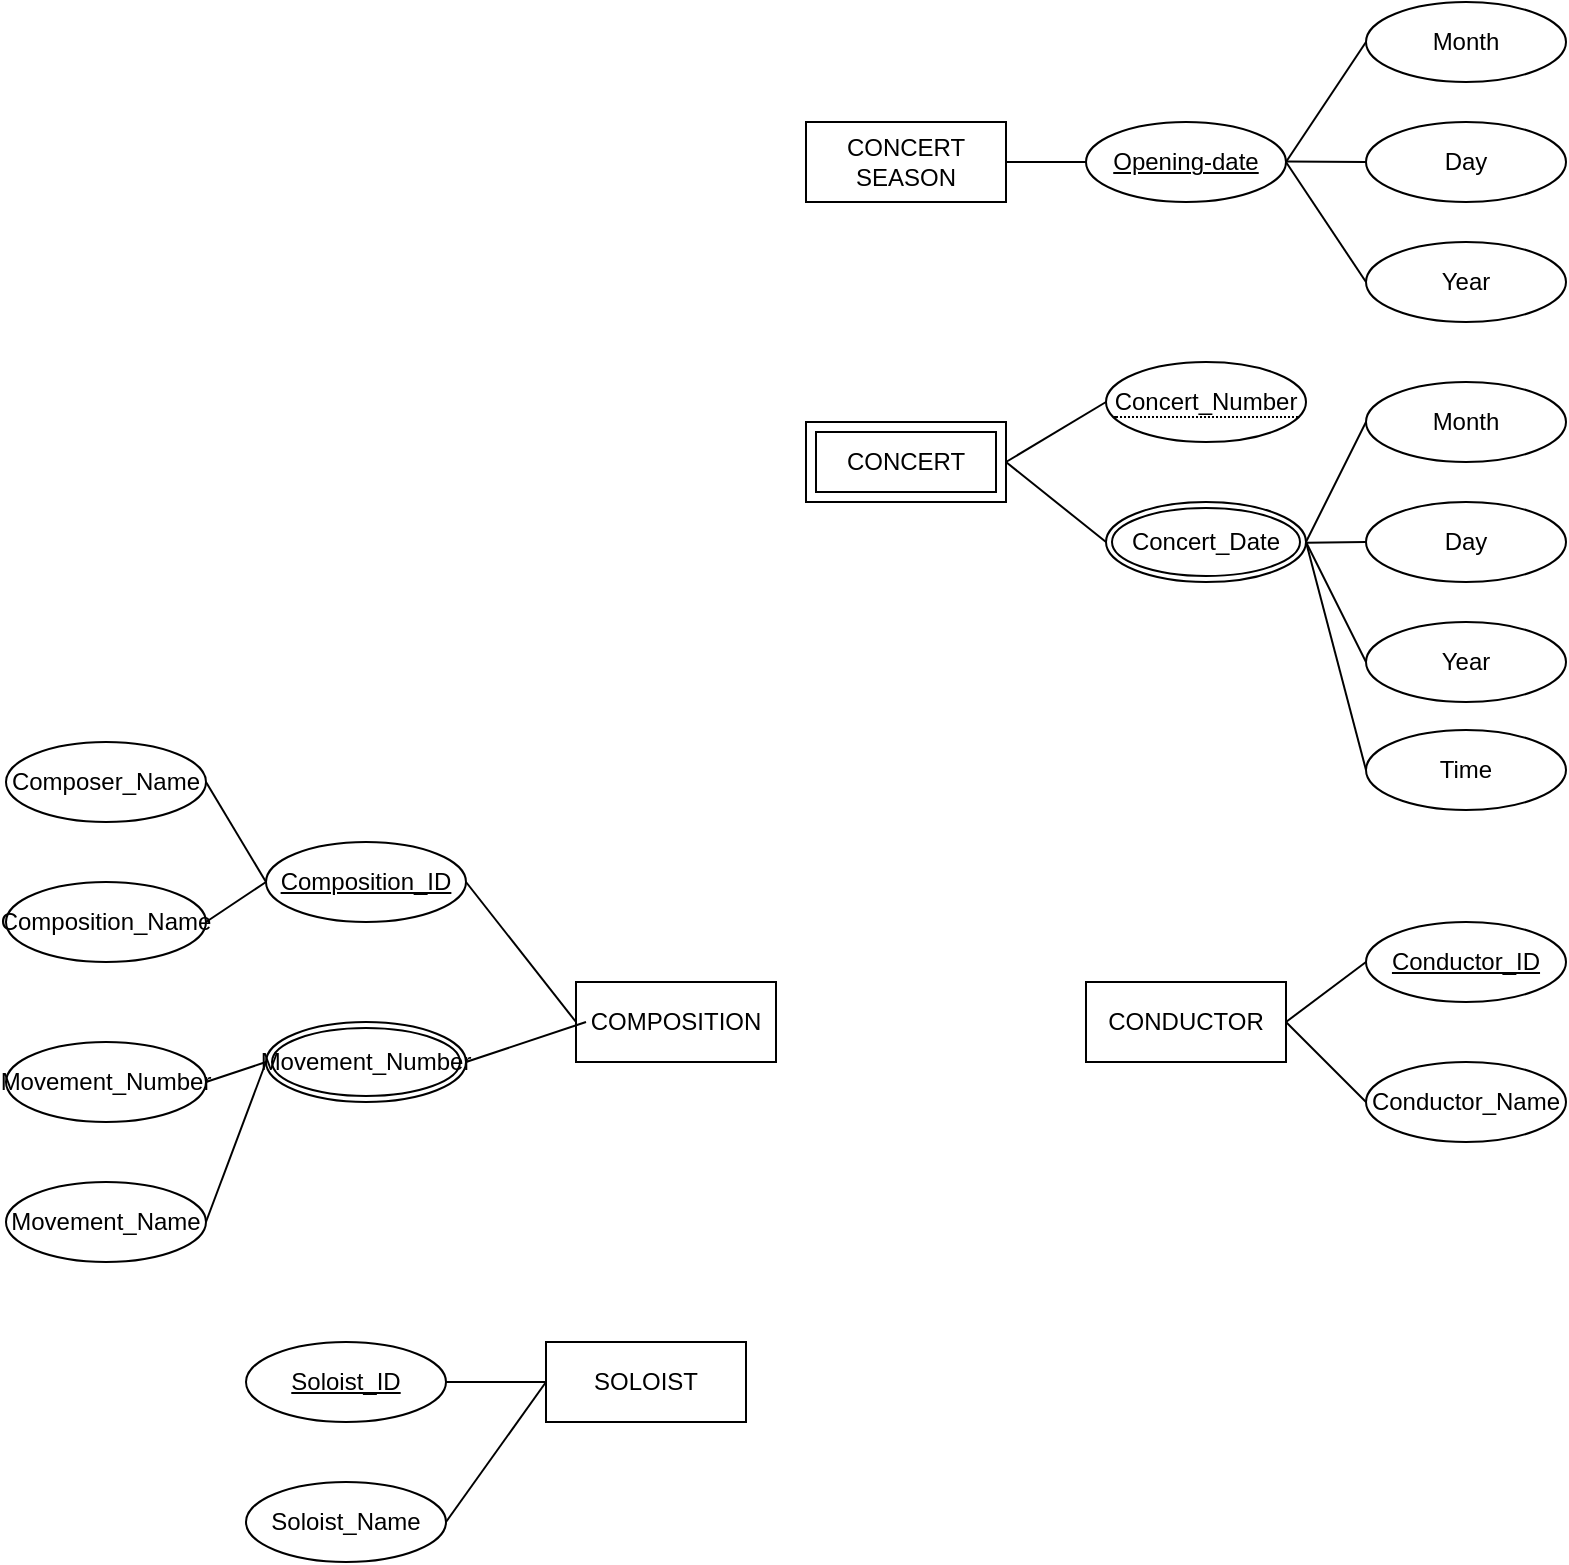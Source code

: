 <mxfile version="20.4.0" type="github" pages="2">
  <diagram id="RpsQzSNQOiCnJd_axAOH" name="交響樂團資料庫">
    <mxGraphModel dx="1280" dy="513" grid="1" gridSize="10" guides="1" tooltips="1" connect="1" arrows="1" fold="1" page="1" pageScale="1" pageWidth="1169" pageHeight="827" math="0" shadow="0">
      <root>
        <mxCell id="0" />
        <mxCell id="1" parent="0" />
        <mxCell id="nQKAfLNm-9qSimOXwwPb-1" value="CONCERT SEASON" style="whiteSpace=wrap;html=1;align=center;" vertex="1" parent="1">
          <mxGeometry x="600" y="70" width="100" height="40" as="geometry" />
        </mxCell>
        <mxCell id="nQKAfLNm-9qSimOXwwPb-61" style="edgeStyle=none;rounded=0;orthogonalLoop=1;jettySize=auto;html=1;exitX=0;exitY=0.5;exitDx=0;exitDy=0;entryX=1;entryY=0.5;entryDx=0;entryDy=0;endArrow=none;endFill=0;" edge="1" parent="1" source="nQKAfLNm-9qSimOXwwPb-3" target="nQKAfLNm-9qSimOXwwPb-33">
          <mxGeometry relative="1" as="geometry" />
        </mxCell>
        <mxCell id="nQKAfLNm-9qSimOXwwPb-3" value="COMPOSITION" style="whiteSpace=wrap;html=1;align=center;" vertex="1" parent="1">
          <mxGeometry x="485" y="500" width="100" height="40" as="geometry" />
        </mxCell>
        <mxCell id="nQKAfLNm-9qSimOXwwPb-4" value="CONDUCTOR" style="whiteSpace=wrap;html=1;align=center;" vertex="1" parent="1">
          <mxGeometry x="740" y="500" width="100" height="40" as="geometry" />
        </mxCell>
        <mxCell id="nQKAfLNm-9qSimOXwwPb-5" value="SOLOIST" style="whiteSpace=wrap;html=1;align=center;" vertex="1" parent="1">
          <mxGeometry x="470" y="680" width="100" height="40" as="geometry" />
        </mxCell>
        <mxCell id="nQKAfLNm-9qSimOXwwPb-10" value="Opening-date" style="ellipse;whiteSpace=wrap;html=1;align=center;fontStyle=4;" vertex="1" parent="1">
          <mxGeometry x="740" y="70" width="100" height="40" as="geometry" />
        </mxCell>
        <mxCell id="nQKAfLNm-9qSimOXwwPb-48" style="edgeStyle=none;rounded=0;orthogonalLoop=1;jettySize=auto;html=1;exitX=0;exitY=0.5;exitDx=0;exitDy=0;entryX=1;entryY=0.5;entryDx=0;entryDy=0;endArrow=none;endFill=0;" edge="1" parent="1" source="nQKAfLNm-9qSimOXwwPb-11" target="nQKAfLNm-9qSimOXwwPb-10">
          <mxGeometry relative="1" as="geometry" />
        </mxCell>
        <mxCell id="nQKAfLNm-9qSimOXwwPb-11" value="Month" style="ellipse;whiteSpace=wrap;html=1;align=center;" vertex="1" parent="1">
          <mxGeometry x="880" y="10" width="100" height="40" as="geometry" />
        </mxCell>
        <mxCell id="nQKAfLNm-9qSimOXwwPb-49" style="edgeStyle=none;rounded=0;orthogonalLoop=1;jettySize=auto;html=1;exitX=0;exitY=0.5;exitDx=0;exitDy=0;endArrow=none;endFill=0;" edge="1" parent="1" source="nQKAfLNm-9qSimOXwwPb-12">
          <mxGeometry relative="1" as="geometry">
            <mxPoint x="840" y="89.765" as="targetPoint" />
          </mxGeometry>
        </mxCell>
        <mxCell id="nQKAfLNm-9qSimOXwwPb-12" value="Day" style="ellipse;whiteSpace=wrap;html=1;align=center;" vertex="1" parent="1">
          <mxGeometry x="880" y="70" width="100" height="40" as="geometry" />
        </mxCell>
        <mxCell id="nQKAfLNm-9qSimOXwwPb-50" style="edgeStyle=none;rounded=0;orthogonalLoop=1;jettySize=auto;html=1;exitX=0;exitY=0.5;exitDx=0;exitDy=0;entryX=1;entryY=0.5;entryDx=0;entryDy=0;endArrow=none;endFill=0;" edge="1" parent="1" source="nQKAfLNm-9qSimOXwwPb-13" target="nQKAfLNm-9qSimOXwwPb-10">
          <mxGeometry relative="1" as="geometry" />
        </mxCell>
        <mxCell id="nQKAfLNm-9qSimOXwwPb-13" value="Year" style="ellipse;whiteSpace=wrap;html=1;align=center;" vertex="1" parent="1">
          <mxGeometry x="880" y="130" width="100" height="40" as="geometry" />
        </mxCell>
        <mxCell id="nQKAfLNm-9qSimOXwwPb-54" style="edgeStyle=none;rounded=0;orthogonalLoop=1;jettySize=auto;html=1;exitX=0;exitY=0.5;exitDx=0;exitDy=0;entryX=1;entryY=0.5;entryDx=0;entryDy=0;endArrow=none;endFill=0;" edge="1" parent="1" source="nQKAfLNm-9qSimOXwwPb-22" target="nQKAfLNm-9qSimOXwwPb-32">
          <mxGeometry relative="1" as="geometry" />
        </mxCell>
        <mxCell id="nQKAfLNm-9qSimOXwwPb-22" value="Month" style="ellipse;whiteSpace=wrap;html=1;align=center;" vertex="1" parent="1">
          <mxGeometry x="880" y="200" width="100" height="40" as="geometry" />
        </mxCell>
        <mxCell id="nQKAfLNm-9qSimOXwwPb-55" style="edgeStyle=none;rounded=0;orthogonalLoop=1;jettySize=auto;html=1;exitX=0;exitY=0.5;exitDx=0;exitDy=0;endArrow=none;endFill=0;" edge="1" parent="1" source="nQKAfLNm-9qSimOXwwPb-23">
          <mxGeometry relative="1" as="geometry">
            <mxPoint x="850" y="280.353" as="targetPoint" />
          </mxGeometry>
        </mxCell>
        <mxCell id="nQKAfLNm-9qSimOXwwPb-23" value="Day" style="ellipse;whiteSpace=wrap;html=1;align=center;" vertex="1" parent="1">
          <mxGeometry x="880" y="260" width="100" height="40" as="geometry" />
        </mxCell>
        <mxCell id="nQKAfLNm-9qSimOXwwPb-56" style="edgeStyle=none;rounded=0;orthogonalLoop=1;jettySize=auto;html=1;exitX=0;exitY=0.5;exitDx=0;exitDy=0;endArrow=none;endFill=0;" edge="1" parent="1" source="nQKAfLNm-9qSimOXwwPb-24">
          <mxGeometry relative="1" as="geometry">
            <mxPoint x="850" y="280.0" as="targetPoint" />
          </mxGeometry>
        </mxCell>
        <mxCell id="nQKAfLNm-9qSimOXwwPb-24" value="Year" style="ellipse;whiteSpace=wrap;html=1;align=center;" vertex="1" parent="1">
          <mxGeometry x="880" y="320" width="100" height="40" as="geometry" />
        </mxCell>
        <mxCell id="nQKAfLNm-9qSimOXwwPb-58" style="edgeStyle=none;rounded=0;orthogonalLoop=1;jettySize=auto;html=1;exitX=0;exitY=0.5;exitDx=0;exitDy=0;entryX=1;entryY=0.5;entryDx=0;entryDy=0;endArrow=none;endFill=0;" edge="1" parent="1" source="nQKAfLNm-9qSimOXwwPb-25" target="nQKAfLNm-9qSimOXwwPb-32">
          <mxGeometry relative="1" as="geometry" />
        </mxCell>
        <mxCell id="nQKAfLNm-9qSimOXwwPb-25" value="Time" style="ellipse;whiteSpace=wrap;html=1;align=center;" vertex="1" parent="1">
          <mxGeometry x="880" y="374" width="100" height="40" as="geometry" />
        </mxCell>
        <mxCell id="nQKAfLNm-9qSimOXwwPb-53" style="edgeStyle=none;rounded=0;orthogonalLoop=1;jettySize=auto;html=1;exitX=0;exitY=0.5;exitDx=0;exitDy=0;entryX=1;entryY=0.5;entryDx=0;entryDy=0;endArrow=none;endFill=0;" edge="1" parent="1" source="nQKAfLNm-9qSimOXwwPb-32" target="nQKAfLNm-9qSimOXwwPb-45">
          <mxGeometry relative="1" as="geometry" />
        </mxCell>
        <mxCell id="nQKAfLNm-9qSimOXwwPb-32" value="Concert_Date" style="ellipse;shape=doubleEllipse;margin=3;whiteSpace=wrap;html=1;align=center;" vertex="1" parent="1">
          <mxGeometry x="750" y="260" width="100" height="40" as="geometry" />
        </mxCell>
        <mxCell id="nQKAfLNm-9qSimOXwwPb-63" style="edgeStyle=none;rounded=0;orthogonalLoop=1;jettySize=auto;html=1;exitX=0;exitY=0.5;exitDx=0;exitDy=0;entryX=1;entryY=0.5;entryDx=0;entryDy=0;endArrow=none;endFill=0;" edge="1" parent="1" source="nQKAfLNm-9qSimOXwwPb-33" target="nQKAfLNm-9qSimOXwwPb-34">
          <mxGeometry relative="1" as="geometry" />
        </mxCell>
        <mxCell id="nQKAfLNm-9qSimOXwwPb-33" value="Composition_ID" style="ellipse;whiteSpace=wrap;html=1;align=center;fontStyle=4;" vertex="1" parent="1">
          <mxGeometry x="330" y="430" width="100" height="40" as="geometry" />
        </mxCell>
        <mxCell id="nQKAfLNm-9qSimOXwwPb-34" value="Composer_Name" style="ellipse;whiteSpace=wrap;html=1;align=center;" vertex="1" parent="1">
          <mxGeometry x="200" y="380" width="100" height="40" as="geometry" />
        </mxCell>
        <mxCell id="nQKAfLNm-9qSimOXwwPb-64" style="edgeStyle=none;rounded=0;orthogonalLoop=1;jettySize=auto;html=1;exitX=1;exitY=0.5;exitDx=0;exitDy=0;endArrow=none;endFill=0;" edge="1" parent="1" source="nQKAfLNm-9qSimOXwwPb-35">
          <mxGeometry relative="1" as="geometry">
            <mxPoint x="330" y="450" as="targetPoint" />
          </mxGeometry>
        </mxCell>
        <mxCell id="nQKAfLNm-9qSimOXwwPb-35" value="Composition_Name" style="ellipse;whiteSpace=wrap;html=1;align=center;" vertex="1" parent="1">
          <mxGeometry x="200" y="450" width="100" height="40" as="geometry" />
        </mxCell>
        <mxCell id="nQKAfLNm-9qSimOXwwPb-65" style="edgeStyle=none;rounded=0;orthogonalLoop=1;jettySize=auto;html=1;exitX=1;exitY=0.5;exitDx=0;exitDy=0;entryX=0;entryY=0.5;entryDx=0;entryDy=0;endArrow=none;endFill=0;" edge="1" parent="1" source="nQKAfLNm-9qSimOXwwPb-37" target="nQKAfLNm-9qSimOXwwPb-39">
          <mxGeometry relative="1" as="geometry" />
        </mxCell>
        <mxCell id="nQKAfLNm-9qSimOXwwPb-37" value="Movement_Number" style="ellipse;whiteSpace=wrap;html=1;align=center;" vertex="1" parent="1">
          <mxGeometry x="200" y="530" width="100" height="40" as="geometry" />
        </mxCell>
        <mxCell id="nQKAfLNm-9qSimOXwwPb-66" style="edgeStyle=none;rounded=0;orthogonalLoop=1;jettySize=auto;html=1;exitX=1;exitY=0.5;exitDx=0;exitDy=0;endArrow=none;endFill=0;" edge="1" parent="1" source="nQKAfLNm-9qSimOXwwPb-38">
          <mxGeometry relative="1" as="geometry">
            <mxPoint x="330" y="540" as="targetPoint" />
          </mxGeometry>
        </mxCell>
        <mxCell id="nQKAfLNm-9qSimOXwwPb-38" value="Movement_Name" style="ellipse;whiteSpace=wrap;html=1;align=center;" vertex="1" parent="1">
          <mxGeometry x="200" y="600" width="100" height="40" as="geometry" />
        </mxCell>
        <mxCell id="nQKAfLNm-9qSimOXwwPb-62" style="edgeStyle=none;rounded=0;orthogonalLoop=1;jettySize=auto;html=1;exitX=1;exitY=0.5;exitDx=0;exitDy=0;endArrow=none;endFill=0;" edge="1" parent="1" source="nQKAfLNm-9qSimOXwwPb-39">
          <mxGeometry relative="1" as="geometry">
            <mxPoint x="490" y="520" as="targetPoint" />
          </mxGeometry>
        </mxCell>
        <mxCell id="nQKAfLNm-9qSimOXwwPb-39" value="Movement_Number" style="ellipse;shape=doubleEllipse;margin=3;whiteSpace=wrap;html=1;align=center;" vertex="1" parent="1">
          <mxGeometry x="330" y="520" width="100" height="40" as="geometry" />
        </mxCell>
        <mxCell id="nQKAfLNm-9qSimOXwwPb-59" style="edgeStyle=none;rounded=0;orthogonalLoop=1;jettySize=auto;html=1;exitX=0;exitY=0.5;exitDx=0;exitDy=0;entryX=1;entryY=0.5;entryDx=0;entryDy=0;endArrow=none;endFill=0;" edge="1" parent="1" source="nQKAfLNm-9qSimOXwwPb-40" target="nQKAfLNm-9qSimOXwwPb-4">
          <mxGeometry relative="1" as="geometry" />
        </mxCell>
        <mxCell id="nQKAfLNm-9qSimOXwwPb-40" value="Conductor_ID" style="ellipse;whiteSpace=wrap;html=1;align=center;fontStyle=4;" vertex="1" parent="1">
          <mxGeometry x="880" y="470" width="100" height="40" as="geometry" />
        </mxCell>
        <mxCell id="nQKAfLNm-9qSimOXwwPb-60" style="edgeStyle=none;rounded=0;orthogonalLoop=1;jettySize=auto;html=1;exitX=0;exitY=0.5;exitDx=0;exitDy=0;endArrow=none;endFill=0;" edge="1" parent="1" source="nQKAfLNm-9qSimOXwwPb-41">
          <mxGeometry relative="1" as="geometry">
            <mxPoint x="840" y="520" as="targetPoint" />
          </mxGeometry>
        </mxCell>
        <mxCell id="nQKAfLNm-9qSimOXwwPb-41" value="Conductor_Name" style="ellipse;whiteSpace=wrap;html=1;align=center;" vertex="1" parent="1">
          <mxGeometry x="880" y="540" width="100" height="40" as="geometry" />
        </mxCell>
        <mxCell id="nQKAfLNm-9qSimOXwwPb-67" style="edgeStyle=none;rounded=0;orthogonalLoop=1;jettySize=auto;html=1;exitX=1;exitY=0.5;exitDx=0;exitDy=0;entryX=0;entryY=0.5;entryDx=0;entryDy=0;endArrow=none;endFill=0;" edge="1" parent="1" source="nQKAfLNm-9qSimOXwwPb-42" target="nQKAfLNm-9qSimOXwwPb-5">
          <mxGeometry relative="1" as="geometry" />
        </mxCell>
        <mxCell id="nQKAfLNm-9qSimOXwwPb-42" value="Soloist_ID" style="ellipse;whiteSpace=wrap;html=1;align=center;fontStyle=4;" vertex="1" parent="1">
          <mxGeometry x="320" y="680" width="100" height="40" as="geometry" />
        </mxCell>
        <mxCell id="nQKAfLNm-9qSimOXwwPb-68" style="edgeStyle=none;rounded=0;orthogonalLoop=1;jettySize=auto;html=1;exitX=1;exitY=0.5;exitDx=0;exitDy=0;entryX=0;entryY=0.5;entryDx=0;entryDy=0;endArrow=none;endFill=0;" edge="1" parent="1" source="nQKAfLNm-9qSimOXwwPb-43" target="nQKAfLNm-9qSimOXwwPb-5">
          <mxGeometry relative="1" as="geometry" />
        </mxCell>
        <mxCell id="nQKAfLNm-9qSimOXwwPb-43" value="Soloist_Name" style="ellipse;whiteSpace=wrap;html=1;align=center;" vertex="1" parent="1">
          <mxGeometry x="320" y="750" width="100" height="40" as="geometry" />
        </mxCell>
        <mxCell id="nQKAfLNm-9qSimOXwwPb-45" value="CONCERT" style="shape=ext;margin=3;double=1;whiteSpace=wrap;html=1;align=center;" vertex="1" parent="1">
          <mxGeometry x="600" y="220" width="100" height="40" as="geometry" />
        </mxCell>
        <mxCell id="nQKAfLNm-9qSimOXwwPb-51" style="edgeStyle=none;rounded=0;orthogonalLoop=1;jettySize=auto;html=1;exitX=0;exitY=0.5;exitDx=0;exitDy=0;entryX=1;entryY=0.5;entryDx=0;entryDy=0;endArrow=none;endFill=0;" edge="1" parent="1" source="nQKAfLNm-9qSimOXwwPb-46" target="nQKAfLNm-9qSimOXwwPb-45">
          <mxGeometry relative="1" as="geometry" />
        </mxCell>
        <mxCell id="nQKAfLNm-9qSimOXwwPb-52" style="edgeStyle=none;rounded=0;orthogonalLoop=1;jettySize=auto;html=1;exitX=1;exitY=0.5;exitDx=0;exitDy=0;endArrow=none;endFill=0;" edge="1" parent="1" source="nQKAfLNm-9qSimOXwwPb-46">
          <mxGeometry relative="1" as="geometry">
            <mxPoint x="850.471" y="209.765" as="targetPoint" />
          </mxGeometry>
        </mxCell>
        <mxCell id="nQKAfLNm-9qSimOXwwPb-46" value="&lt;span style=&quot;border-bottom: 1px dotted&quot;&gt;Concert_Number&lt;/span&gt;" style="ellipse;whiteSpace=wrap;html=1;align=center;" vertex="1" parent="1">
          <mxGeometry x="750" y="190" width="100" height="40" as="geometry" />
        </mxCell>
        <mxCell id="nQKAfLNm-9qSimOXwwPb-47" value="" style="endArrow=none;html=1;rounded=0;exitX=1;exitY=0.5;exitDx=0;exitDy=0;entryX=0;entryY=0.5;entryDx=0;entryDy=0;" edge="1" parent="1" source="nQKAfLNm-9qSimOXwwPb-1" target="nQKAfLNm-9qSimOXwwPb-10">
          <mxGeometry relative="1" as="geometry">
            <mxPoint x="730" y="130" as="sourcePoint" />
            <mxPoint x="890" y="130" as="targetPoint" />
          </mxGeometry>
        </mxCell>
      </root>
    </mxGraphModel>
  </diagram>
  <diagram id="PrOUR_Hacw8A-yNVF6gh" name="校務教務資料庫">
    <mxGraphModel dx="782" dy="436" grid="1" gridSize="10" guides="1" tooltips="1" connect="1" arrows="1" fold="1" page="1" pageScale="1" pageWidth="1169" pageHeight="827" math="0" shadow="0">
      <root>
        <mxCell id="0" />
        <mxCell id="1" parent="0" />
      </root>
    </mxGraphModel>
  </diagram>
</mxfile>
